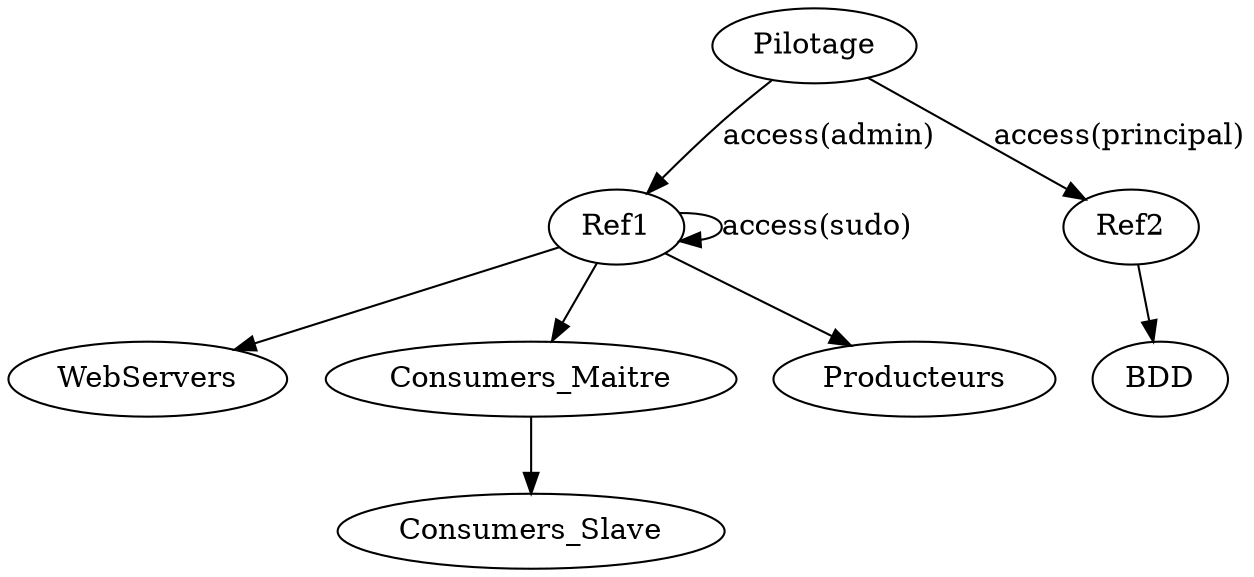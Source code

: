 digraph {
        Pilotage -> Ref1 [ label = "access(admin)" ];
        Pilotage -> Ref2 [ label = "access(principal)" ];
 
	Ref1 -> Ref1 [ label = "access(sudo)" ];
        Ref1 -> WebServers;
        Ref1 -> Consumers_Maitre;
        Consumers_Maitre -> Consumers_Slave;
        Ref1 -> Producteurs;
 
        Ref2 -> BDD;
}
